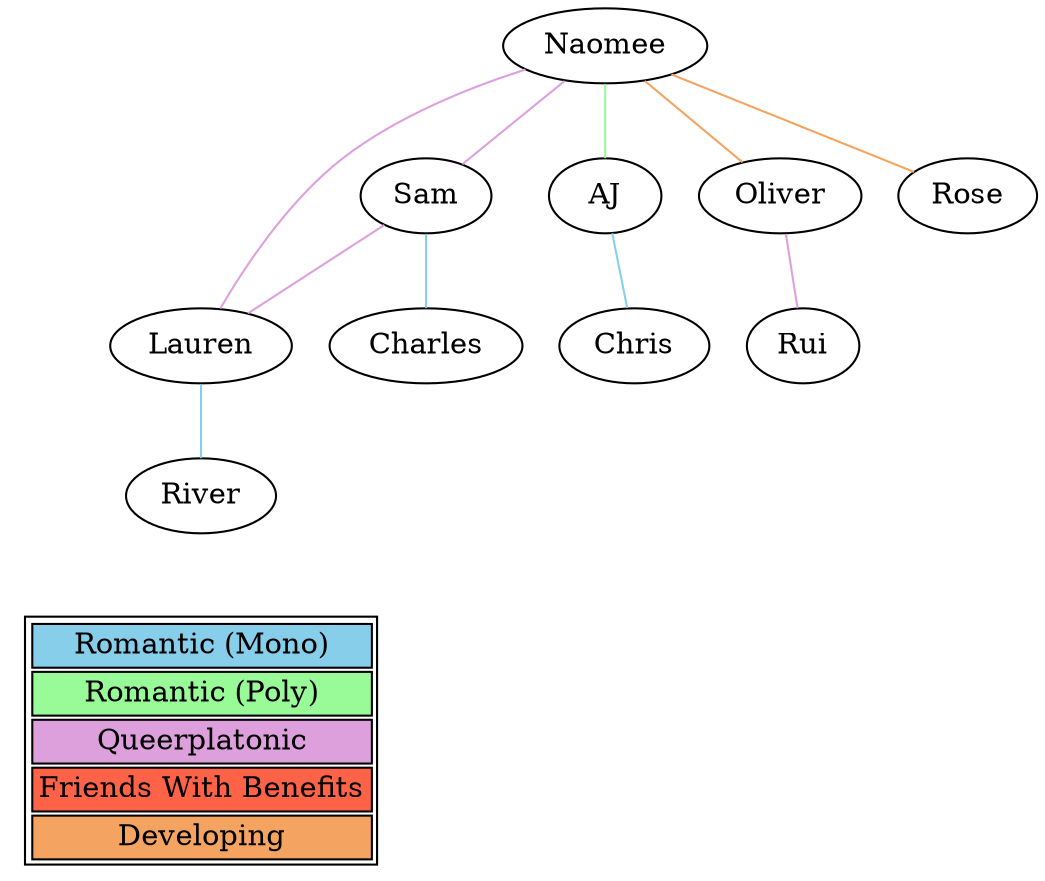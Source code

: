graph polycule {
  naomee [label="Naomee"]
  sam [label="Sam"]
  lauren [label="Lauren"]
  charles [label="Charles"]
  river [label="River"]
  aj [label="AJ"]
  chris [label="Chris"]
  oliver [label="Oliver"]
  rui [label="Rui"]
  rose [label="Rose"]
  naomee -- sam [color=plum]
  naomee -- lauren [color=plum]
  sam -- lauren [color=plum]
  sam -- charles [color=skyblue]
  lauren -- river [color=skyblue]
  naomee -- aj [color=palegreen]
  aj -- chris [color=skyblue]
  naomee -- oliver [color=sandybrown]
  oliver -- rui [color=plum]
  naomee -- rose [color=sandybrown]
  { rank = sink;
    Legend [shape=none, label=<
      <table>
        <tr>
          <td class="relRomoMono" bgcolor="skyblue">Romantic (Mono)</td>
        </tr>
        <tr>
          <td class="relRomoPoly" bgcolor="palegreen">Romantic (Poly)</td>
        </tr>
        <tr>
          <td class="relQPR" bgcolor="plum">Queerplatonic</td>
        </tr>
        <tr>
          <td class="relFWB" bgcolor="tomato">Friends With Benefits</td>
        </tr>
        <tr>
          <td class="relDev" bgcolor="sandybrown">Developing</td>
        </tr>
      </table>
    >];
  }
}
